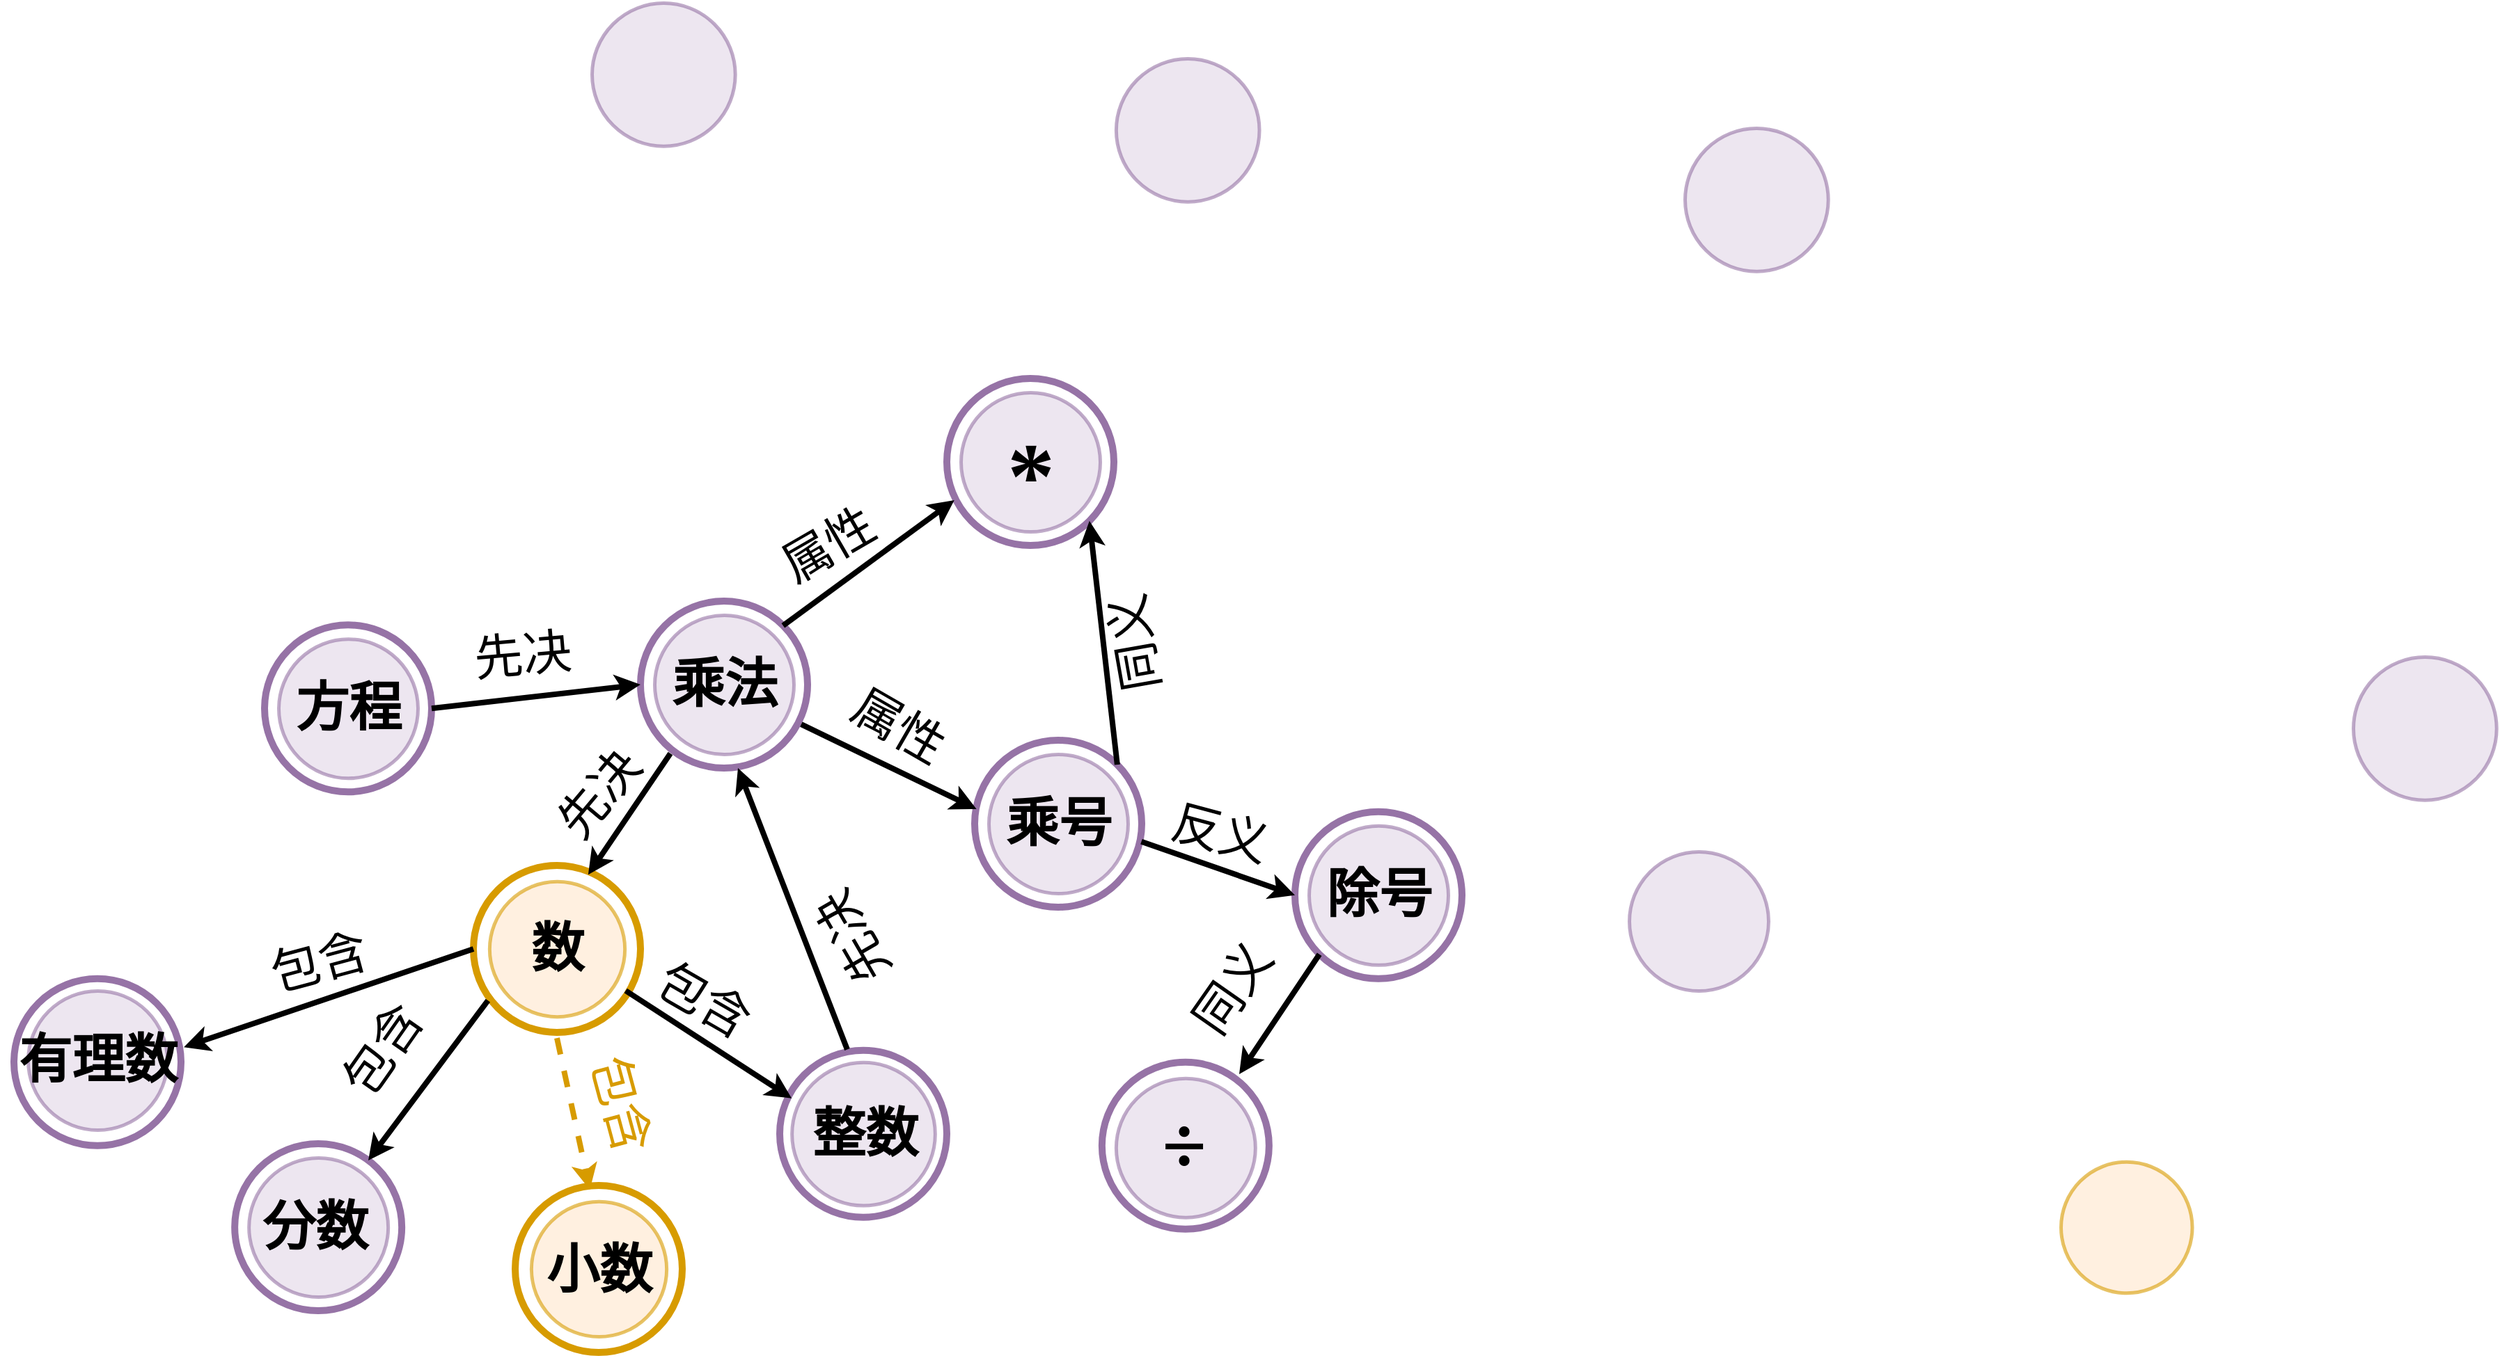 <mxfile version="24.2.2" type="github">
  <diagram name="第 1 页" id="qwv7KuyluWp2oeQNMtY5">
    <mxGraphModel dx="1909" dy="955" grid="1" gridSize="10" guides="1" tooltips="1" connect="1" arrows="1" fold="1" page="1" pageScale="1" pageWidth="1169" pageHeight="1654" math="0" shadow="0">
      <root>
        <mxCell id="0" />
        <mxCell id="1" parent="0" />
        <mxCell id="NaeF6okpQfYcXMHPY63D-1" value="" style="ellipse;whiteSpace=wrap;html=1;aspect=fixed;strokeWidth=2.5;fillColor=#ffe6cc;strokeColor=#d79b00;fontFamily=Times New Roman;fontSize=50;hachureGap=4;fontSource=https%3A%2F%2Ffonts.googleapis.com%2Fcss%3Ffamily%3DArchitects%2BDaughter;opacity=60;" parent="1" vertex="1">
          <mxGeometry x="1640" y="1412.86" width="94.27" height="94.27" as="geometry" />
        </mxCell>
        <mxCell id="Aoa-woAd7rRabKDpotsu-1" value="" style="ellipse;whiteSpace=wrap;html=1;aspect=fixed;strokeWidth=5;fillColor=none;strokeColor=#d79b00;fontFamily=Times New Roman;fontSize=50;hachureGap=4;fontSource=https://fonts.googleapis.com/css?family=Architects+Daughter;" parent="1" vertex="1">
          <mxGeometry x="500" y="1200" width="120" height="120" as="geometry" />
        </mxCell>
        <mxCell id="Aoa-woAd7rRabKDpotsu-2" value="" style="ellipse;whiteSpace=wrap;html=1;aspect=fixed;strokeWidth=5;fillColor=none;strokeColor=#9673a6;fontFamily=Times New Roman;fontSize=50;hachureGap=4;fontSource=https://fonts.googleapis.com/css?family=Architects+Daughter;" parent="1" vertex="1">
          <mxGeometry x="720" y="1332.85" width="120" height="120" as="geometry" />
        </mxCell>
        <mxCell id="Aoa-woAd7rRabKDpotsu-3" value="" style="ellipse;whiteSpace=wrap;html=1;aspect=fixed;strokeWidth=2.5;fillColor=#e1d5e7;strokeColor=#9673a6;fontFamily=Times New Roman;fontSize=50;hachureGap=4;fontSource=https://fonts.googleapis.com/css?family=Architects+Daughter;opacity=60;" parent="1" vertex="1">
          <mxGeometry x="728.58" y="1341.42" width="102.85" height="102.85" as="geometry" />
        </mxCell>
        <mxCell id="Aoa-woAd7rRabKDpotsu-4" value="" style="endArrow=classic;html=1;rounded=0;hachureGap=4;fontFamily=Architects Daughter;fontSource=https%3A%2F%2Ffonts.googleapis.com%2Fcss%3Ffamily%3DArchitects%2BDaughter;strokeWidth=4;entryX=-0.003;entryY=0.368;entryDx=0;entryDy=0;entryPerimeter=0;" parent="1" edge="1">
          <mxGeometry width="50" height="50" relative="1" as="geometry">
            <mxPoint x="609.362" y="1290.001" as="sourcePoint" />
            <mxPoint x="728.58" y="1367.34" as="targetPoint" />
          </mxGeometry>
        </mxCell>
        <mxCell id="Aoa-woAd7rRabKDpotsu-5" value="" style="ellipse;whiteSpace=wrap;html=1;aspect=fixed;strokeWidth=2.5;fillColor=#e1d5e7;strokeColor=#9673a6;fontFamily=Times New Roman;fontSize=50;hachureGap=4;fontSource=https://fonts.googleapis.com/css?family=Architects+Daughter;opacity=60;" parent="1" vertex="1">
          <mxGeometry x="338.58" y="1410" width="100" height="100" as="geometry" />
        </mxCell>
        <mxCell id="Aoa-woAd7rRabKDpotsu-6" value="" style="ellipse;whiteSpace=wrap;html=1;aspect=fixed;strokeWidth=5;fillColor=none;strokeColor=#9673a6;fontFamily=Times New Roman;fontSize=50;hachureGap=4;fontSource=https://fonts.googleapis.com/css?family=Architects+Daughter;" parent="1" vertex="1">
          <mxGeometry x="328.58" y="1400.0" width="120" height="120" as="geometry" />
        </mxCell>
        <mxCell id="Aoa-woAd7rRabKDpotsu-7" value="" style="endArrow=classic;html=1;rounded=0;hachureGap=4;fontFamily=Architects Daughter;fontSource=https://fonts.googleapis.com/css?family=Architects+Daughter;exitX=0.087;exitY=0.809;exitDx=0;exitDy=0;exitPerimeter=0;strokeWidth=4;" parent="1" source="Aoa-woAd7rRabKDpotsu-1" target="Aoa-woAd7rRabKDpotsu-6" edge="1">
          <mxGeometry width="50" height="50" relative="1" as="geometry">
            <mxPoint x="790" y="1290" as="sourcePoint" />
            <mxPoint x="733" y="1185" as="targetPoint" />
          </mxGeometry>
        </mxCell>
        <mxCell id="Aoa-woAd7rRabKDpotsu-8" value="" style="ellipse;whiteSpace=wrap;html=1;aspect=fixed;strokeWidth=5;fillColor=none;strokeColor=#d79b00;fontFamily=Times New Roman;fontSize=50;hachureGap=4;fontSource=https://fonts.googleapis.com/css?family=Architects+Daughter;" parent="1" vertex="1">
          <mxGeometry x="530" y="1429.99" width="120" height="120" as="geometry" />
        </mxCell>
        <mxCell id="Aoa-woAd7rRabKDpotsu-9" value="" style="ellipse;whiteSpace=wrap;html=1;aspect=fixed;strokeWidth=2.5;fillColor=#ffe6cc;strokeColor=#d79b00;fontFamily=Times New Roman;fontSize=50;hachureGap=4;fontSource=https://fonts.googleapis.com/css?family=Architects+Daughter;opacity=60;" parent="1" vertex="1">
          <mxGeometry x="541.43" y="1441.41" width="97.15" height="97.15" as="geometry" />
        </mxCell>
        <mxCell id="Aoa-woAd7rRabKDpotsu-10" value="" style="endArrow=classic;html=1;rounded=0;hachureGap=4;fontFamily=Architects Daughter;fontSource=https://fonts.googleapis.com/css?family=Architects+Daughter;strokeWidth=4;entryX=0.447;entryY=0.025;entryDx=0;entryDy=0;entryPerimeter=0;fillColor=#ffe6cc;strokeColor=#d79b00;dashed=1;" parent="1" target="Aoa-woAd7rRabKDpotsu-8" edge="1">
          <mxGeometry width="50" height="50" relative="1" as="geometry">
            <mxPoint x="560" y="1324.08" as="sourcePoint" />
            <mxPoint x="679.218" y="1401.419" as="targetPoint" />
          </mxGeometry>
        </mxCell>
        <mxCell id="Aoa-woAd7rRabKDpotsu-11" value="" style="endArrow=classic;html=1;rounded=0;hachureGap=4;fontFamily=Architects Daughter;fontSource=https://fonts.googleapis.com/css?family=Architects+Daughter;strokeWidth=4;exitX=0;exitY=0.5;exitDx=0;exitDy=0;entryX=1.017;entryY=0.41;entryDx=0;entryDy=0;entryPerimeter=0;" parent="1" source="Aoa-woAd7rRabKDpotsu-1" edge="1" target="Aoa-woAd7rRabKDpotsu-12">
          <mxGeometry width="50" height="50" relative="1" as="geometry">
            <mxPoint x="480" y="1267" as="sourcePoint" />
            <mxPoint x="280" y="1320" as="targetPoint" />
          </mxGeometry>
        </mxCell>
        <mxCell id="Aoa-woAd7rRabKDpotsu-12" value="" style="ellipse;whiteSpace=wrap;html=1;aspect=fixed;strokeWidth=5;fillColor=none;strokeColor=#9673a6;fontFamily=Times New Roman;fontSize=50;hachureGap=4;fontSource=https://fonts.googleapis.com/css?family=Architects+Daughter;" parent="1" vertex="1">
          <mxGeometry x="170" y="1281.42" width="120" height="120" as="geometry" />
        </mxCell>
        <mxCell id="Aoa-woAd7rRabKDpotsu-13" value="" style="ellipse;whiteSpace=wrap;html=1;aspect=fixed;strokeWidth=2.5;fillColor=#e1d5e7;strokeColor=#9673a6;fontFamily=Times New Roman;fontSize=50;hachureGap=4;fontSource=https://fonts.googleapis.com/css?family=Architects+Daughter;opacity=60;" parent="1" vertex="1">
          <mxGeometry x="180" y="1290" width="100" height="100" as="geometry" />
        </mxCell>
        <mxCell id="Aoa-woAd7rRabKDpotsu-14" value="" style="ellipse;whiteSpace=wrap;html=1;aspect=fixed;strokeWidth=5;fillColor=none;strokeColor=#9673a6;fontFamily=Times New Roman;fontSize=50;hachureGap=4;fontSource=https://fonts.googleapis.com/css?family=Architects+Daughter;" parent="1" vertex="1">
          <mxGeometry x="620" y="1010" width="120" height="120" as="geometry" />
        </mxCell>
        <mxCell id="Aoa-woAd7rRabKDpotsu-15" value="" style="ellipse;whiteSpace=wrap;html=1;aspect=fixed;strokeWidth=2.5;fillColor=#e1d5e7;strokeColor=#9673a6;fontFamily=Times New Roman;fontSize=50;hachureGap=4;fontSource=https://fonts.googleapis.com/css?family=Architects+Daughter;opacity=60;" parent="1" vertex="1">
          <mxGeometry x="1370" y="670" width="102.85" height="102.85" as="geometry" />
        </mxCell>
        <mxCell id="Aoa-woAd7rRabKDpotsu-16" value="" style="endArrow=classic;html=1;rounded=0;hachureGap=4;fontFamily=Architects Daughter;fontSource=https://fonts.googleapis.com/css?family=Architects+Daughter;strokeWidth=4;entryX=0.687;entryY=0.055;entryDx=0;entryDy=0;entryPerimeter=0;exitX=0.179;exitY=0.913;exitDx=0;exitDy=0;exitPerimeter=0;" parent="1" source="Aoa-woAd7rRabKDpotsu-14" target="Aoa-woAd7rRabKDpotsu-1" edge="1">
          <mxGeometry width="50" height="50" relative="1" as="geometry">
            <mxPoint x="630" y="1120" as="sourcePoint" />
            <mxPoint x="959.218" y="1217.339" as="targetPoint" />
          </mxGeometry>
        </mxCell>
        <mxCell id="Aoa-woAd7rRabKDpotsu-17" value="" style="ellipse;whiteSpace=wrap;html=1;aspect=fixed;strokeWidth=2.5;fillColor=#e1d5e7;strokeColor=#9673a6;fontFamily=Times New Roman;fontSize=50;hachureGap=4;fontSource=https://fonts.googleapis.com/css?family=Architects+Daughter;opacity=60;" parent="1" vertex="1">
          <mxGeometry x="961.43" y="620.0" width="102.85" height="102.85" as="geometry" />
        </mxCell>
        <mxCell id="Aoa-woAd7rRabKDpotsu-18" value="" style="ellipse;whiteSpace=wrap;html=1;aspect=fixed;strokeWidth=5;fillColor=none;strokeColor=#9673a6;fontFamily=Times New Roman;fontSize=50;hachureGap=4;fontSource=https://fonts.googleapis.com/css?family=Architects+Daughter;" parent="1" vertex="1">
          <mxGeometry x="350.0" y="1027.16" width="120" height="120" as="geometry" />
        </mxCell>
        <mxCell id="Aoa-woAd7rRabKDpotsu-19" value="" style="endArrow=classic;html=1;rounded=0;hachureGap=4;fontFamily=Architects Daughter;fontSource=https://fonts.googleapis.com/css?family=Architects+Daughter;strokeWidth=4;entryX=0;entryY=0.5;entryDx=0;entryDy=0;exitX=1;exitY=0.5;exitDx=0;exitDy=0;" parent="1" source="Aoa-woAd7rRabKDpotsu-18" target="Aoa-woAd7rRabKDpotsu-14" edge="1">
          <mxGeometry width="50" height="50" relative="1" as="geometry">
            <mxPoint x="320" y="1110" as="sourcePoint" />
            <mxPoint x="243" y="1213" as="targetPoint" />
          </mxGeometry>
        </mxCell>
        <mxCell id="Aoa-woAd7rRabKDpotsu-20" value="" style="ellipse;whiteSpace=wrap;html=1;aspect=fixed;strokeWidth=2.5;fillColor=#e1d5e7;strokeColor=#9673a6;fontFamily=Times New Roman;fontSize=50;hachureGap=4;fontSource=https://fonts.googleapis.com/css?family=Architects+Daughter;opacity=60;" parent="1" vertex="1">
          <mxGeometry x="585" y="580" width="102.85" height="102.85" as="geometry" />
        </mxCell>
        <mxCell id="Aoa-woAd7rRabKDpotsu-21" value="" style="ellipse;whiteSpace=wrap;html=1;aspect=fixed;strokeWidth=5;fillColor=none;strokeColor=#9673a6;fontFamily=Times New Roman;fontSize=50;hachureGap=4;fontSource=https://fonts.googleapis.com/css?family=Architects+Daughter;" parent="1" vertex="1">
          <mxGeometry x="840" y="850.0" width="120" height="120" as="geometry" />
        </mxCell>
        <mxCell id="Aoa-woAd7rRabKDpotsu-22" value="" style="ellipse;whiteSpace=wrap;html=1;aspect=fixed;strokeWidth=5;fillColor=none;strokeColor=#9673a6;fontFamily=Times New Roman;fontSize=50;hachureGap=4;fontSource=https://fonts.googleapis.com/css?family=Architects+Daughter;" parent="1" vertex="1">
          <mxGeometry x="860" y="1110" width="120" height="120" as="geometry" />
        </mxCell>
        <mxCell id="Aoa-woAd7rRabKDpotsu-23" value="" style="ellipse;whiteSpace=wrap;html=1;aspect=fixed;strokeWidth=2.5;fillColor=#e1d5e7;strokeColor=#9673a6;fontFamily=Times New Roman;fontSize=50;hachureGap=4;fontSource=https://fonts.googleapis.com/css?family=Architects+Daughter;opacity=60;" parent="1" vertex="1">
          <mxGeometry x="1850" y="1050" width="102.85" height="102.85" as="geometry" />
        </mxCell>
        <mxCell id="Aoa-woAd7rRabKDpotsu-25" value="" style="ellipse;whiteSpace=wrap;html=1;aspect=fixed;strokeWidth=5;fillColor=none;strokeColor=#9673a6;fontFamily=Times New Roman;fontSize=50;hachureGap=4;fontSource=https://fonts.googleapis.com/css?family=Architects+Daughter;" parent="1" vertex="1">
          <mxGeometry x="1090" y="1161.42" width="120" height="120" as="geometry" />
        </mxCell>
        <mxCell id="Aoa-woAd7rRabKDpotsu-26" value="" style="ellipse;whiteSpace=wrap;html=1;aspect=fixed;strokeWidth=5;fillColor=none;strokeColor=#9673a6;fontFamily=Times New Roman;fontSize=50;hachureGap=4;fontSource=https://fonts.googleapis.com/css?family=Architects+Daughter;" parent="1" vertex="1">
          <mxGeometry x="951.43" y="1341.42" width="120" height="120" as="geometry" />
        </mxCell>
        <mxCell id="Aoa-woAd7rRabKDpotsu-27" value="" style="ellipse;whiteSpace=wrap;html=1;aspect=fixed;strokeWidth=2.5;fillColor=#e1d5e7;strokeColor=#9673a6;fontFamily=Times New Roman;fontSize=50;hachureGap=4;fontSource=https://fonts.googleapis.com/css?family=Architects+Daughter;opacity=60;" parent="1" vertex="1">
          <mxGeometry x="961.43" y="1352.85" width="100" height="100" as="geometry" />
        </mxCell>
        <mxCell id="Aoa-woAd7rRabKDpotsu-28" value="" style="endArrow=classic;html=1;rounded=0;hachureGap=4;fontFamily=Architects Daughter;fontSource=https://fonts.googleapis.com/css?family=Architects+Daughter;strokeWidth=4;entryX=0.045;entryY=0.729;entryDx=0;entryDy=0;exitX=1;exitY=0;exitDx=0;exitDy=0;entryPerimeter=0;" parent="1" source="Aoa-woAd7rRabKDpotsu-14" target="Aoa-woAd7rRabKDpotsu-21" edge="1">
          <mxGeometry width="50" height="50" relative="1" as="geometry">
            <mxPoint x="1100" y="950" as="sourcePoint" />
            <mxPoint x="1279" y="940" as="targetPoint" />
          </mxGeometry>
        </mxCell>
        <mxCell id="Aoa-woAd7rRabKDpotsu-29" value="" style="endArrow=classic;html=1;rounded=0;hachureGap=4;fontFamily=Architects Daughter;fontSource=https://fonts.googleapis.com/css?family=Architects+Daughter;strokeWidth=4;entryX=0.011;entryY=0.412;entryDx=0;entryDy=0;exitX=0.962;exitY=0.738;exitDx=0;exitDy=0;entryPerimeter=0;exitPerimeter=0;" parent="1" source="Aoa-woAd7rRabKDpotsu-14" target="Aoa-woAd7rRabKDpotsu-22" edge="1">
          <mxGeometry width="50" height="50" relative="1" as="geometry">
            <mxPoint x="1180" y="1020" as="sourcePoint" />
            <mxPoint x="1295" y="929" as="targetPoint" />
          </mxGeometry>
        </mxCell>
        <mxCell id="Aoa-woAd7rRabKDpotsu-30" value="" style="endArrow=classic;html=1;rounded=0;hachureGap=4;fontFamily=Architects Daughter;fontSource=https://fonts.googleapis.com/css?family=Architects+Daughter;strokeWidth=4;entryX=1;entryY=1;entryDx=0;entryDy=0;exitX=1;exitY=0;exitDx=0;exitDy=0;" parent="1" source="Aoa-woAd7rRabKDpotsu-22" target="Aoa-woAd7rRabKDpotsu-21" edge="1">
          <mxGeometry width="50" height="50" relative="1" as="geometry">
            <mxPoint x="1170" y="970" as="sourcePoint" />
            <mxPoint x="1285" y="879" as="targetPoint" />
          </mxGeometry>
        </mxCell>
        <mxCell id="Aoa-woAd7rRabKDpotsu-31" value="" style="endArrow=classic;html=1;rounded=0;hachureGap=4;fontFamily=Architects Daughter;fontSource=https://fonts.googleapis.com/css?family=Architects+Daughter;strokeWidth=4;entryX=0;entryY=0.5;entryDx=0;entryDy=0;exitX=0.998;exitY=0.607;exitDx=0;exitDy=0;exitPerimeter=0;" parent="1" source="Aoa-woAd7rRabKDpotsu-22" target="Aoa-woAd7rRabKDpotsu-25" edge="1">
          <mxGeometry width="50" height="50" relative="1" as="geometry">
            <mxPoint x="1160" y="1040" as="sourcePoint" />
            <mxPoint x="1275" y="949" as="targetPoint" />
          </mxGeometry>
        </mxCell>
        <mxCell id="Aoa-woAd7rRabKDpotsu-32" value="" style="endArrow=classic;html=1;rounded=0;hachureGap=4;fontFamily=Architects Daughter;fontSource=https://fonts.googleapis.com/css?family=Architects+Daughter;strokeWidth=4;exitX=0;exitY=1;exitDx=0;exitDy=0;" parent="1" source="Aoa-woAd7rRabKDpotsu-25" edge="1">
          <mxGeometry width="50" height="50" relative="1" as="geometry">
            <mxPoint x="1180" y="1440" as="sourcePoint" />
            <mxPoint x="1050" y="1350" as="targetPoint" />
          </mxGeometry>
        </mxCell>
        <mxCell id="Aoa-woAd7rRabKDpotsu-36" value="&lt;font face=&quot;Times New Roman&quot;&gt;&lt;span style=&quot;font-size: 38px;&quot;&gt;&lt;b&gt;整数&lt;/b&gt;&lt;/span&gt;&lt;/font&gt;" style="text;html=1;align=center;verticalAlign=middle;resizable=0;points=[];autosize=1;strokeColor=none;fillColor=none;fontFamily=Architects Daughter;fontSource=https://fonts.googleapis.com/css?family=Architects+Daughter;" parent="1" vertex="1">
          <mxGeometry x="731.43" y="1362.85" width="100" height="60" as="geometry" />
        </mxCell>
        <mxCell id="Aoa-woAd7rRabKDpotsu-37" value="" style="endArrow=classic;html=1;rounded=0;hachureGap=4;fontFamily=Architects Daughter;fontSource=https://fonts.googleapis.com/css?family=Architects+Daughter;strokeWidth=4;exitX=0.404;exitY=-0.005;exitDx=0;exitDy=0;exitPerimeter=0;" parent="1" source="Aoa-woAd7rRabKDpotsu-2" edge="1">
          <mxGeometry width="50" height="50" relative="1" as="geometry">
            <mxPoint x="1300" y="980" as="sourcePoint" />
            <mxPoint x="690" y="1130" as="targetPoint" />
          </mxGeometry>
        </mxCell>
        <mxCell id="Aoa-woAd7rRabKDpotsu-38" value="&lt;font face=&quot;Times New Roman&quot;&gt;&lt;span style=&quot;font-size: 38px;&quot;&gt;&lt;b&gt;有理数&lt;/b&gt;&lt;/span&gt;&lt;/font&gt;" style="text;html=1;align=center;verticalAlign=middle;resizable=0;points=[];autosize=1;strokeColor=none;fillColor=none;fontFamily=Architects Daughter;fontSource=https://fonts.googleapis.com/css?family=Architects+Daughter;" parent="1" vertex="1">
          <mxGeometry x="160" y="1310" width="140" height="60" as="geometry" />
        </mxCell>
        <mxCell id="Aoa-woAd7rRabKDpotsu-39" value="&lt;font face=&quot;Times New Roman&quot;&gt;&lt;span style=&quot;font-size: 38px;&quot;&gt;&lt;b&gt;分数&lt;/b&gt;&lt;/span&gt;&lt;/font&gt;" style="text;html=1;align=center;verticalAlign=middle;resizable=0;points=[];autosize=1;strokeColor=none;fillColor=none;fontFamily=Architects Daughter;fontSource=https://fonts.googleapis.com/css?family=Architects+Daughter;" parent="1" vertex="1">
          <mxGeometry x="336.42" y="1430.0" width="100" height="60" as="geometry" />
        </mxCell>
        <mxCell id="Aoa-woAd7rRabKDpotsu-40" value="&lt;font color=&quot;#d79b00&quot; style=&quot;font-size: 35px;&quot; face=&quot;Times New Roman&quot;&gt;包含&lt;/font&gt;" style="text;html=1;align=center;verticalAlign=middle;resizable=0;points=[];autosize=1;strokeColor=none;fillColor=none;fontFamily=Architects Daughter;fontSource=https://fonts.googleapis.com/css?family=Architects+Daughter;rotation=75;" parent="1" vertex="1">
          <mxGeometry x="560" y="1341.42" width="90" height="60" as="geometry" />
        </mxCell>
        <mxCell id="Aoa-woAd7rRabKDpotsu-43" value="&lt;font face=&quot;Times New Roman&quot;&gt;&lt;span style=&quot;font-size: 35px;&quot;&gt;同义&lt;/span&gt;&lt;/font&gt;" style="text;html=1;align=center;verticalAlign=middle;resizable=0;points=[];autosize=1;strokeColor=none;fillColor=none;fontFamily=Architects Daughter;fontSource=https://fonts.googleapis.com/css?family=Architects+Daughter;rotation=-100;" parent="1" vertex="1">
          <mxGeometry x="930.005" y="1010.001" width="90" height="60" as="geometry" />
        </mxCell>
        <mxCell id="Aoa-woAd7rRabKDpotsu-44" value="&lt;font face=&quot;Times New Roman&quot;&gt;&lt;span style=&quot;font-size: 35px;&quot;&gt;属性&lt;/span&gt;&lt;/font&gt;" style="text;html=1;align=center;verticalAlign=middle;resizable=0;points=[];autosize=1;strokeColor=none;fillColor=none;fontFamily=Architects Daughter;fontSource=https://fonts.googleapis.com/css?family=Architects+Daughter;rotation=-30;" parent="1" vertex="1">
          <mxGeometry x="709.998" y="939.996" width="90" height="60" as="geometry" />
        </mxCell>
        <mxCell id="Aoa-woAd7rRabKDpotsu-45" value="&lt;font face=&quot;Times New Roman&quot;&gt;&lt;span style=&quot;font-size: 35px;&quot;&gt;属性&lt;/span&gt;&lt;/font&gt;" style="text;html=1;align=center;verticalAlign=middle;resizable=0;points=[];autosize=1;strokeColor=none;fillColor=none;fontFamily=Architects Daughter;fontSource=https://fonts.googleapis.com/css?family=Architects+Daughter;rotation=30;" parent="1" vertex="1">
          <mxGeometry x="760.001" y="1070.001" width="90" height="60" as="geometry" />
        </mxCell>
        <mxCell id="Aoa-woAd7rRabKDpotsu-46" value="&lt;font face=&quot;Times New Roman&quot;&gt;&lt;span style=&quot;font-size: 35px;&quot;&gt;反义&lt;/span&gt;&lt;/font&gt;" style="text;html=1;align=center;verticalAlign=middle;resizable=0;points=[];autosize=1;strokeColor=none;fillColor=none;fontFamily=Architects Daughter;fontSource=https://fonts.googleapis.com/css?family=Architects+Daughter;rotation=15;" parent="1" vertex="1">
          <mxGeometry x="991.418" y="1147.156" width="90" height="60" as="geometry" />
        </mxCell>
        <mxCell id="Aoa-woAd7rRabKDpotsu-47" value="&lt;font face=&quot;Times New Roman&quot;&gt;&lt;span style=&quot;font-size: 35px;&quot;&gt;同义&lt;/span&gt;&lt;/font&gt;" style="text;html=1;align=center;verticalAlign=middle;resizable=0;points=[];autosize=1;strokeColor=none;fillColor=none;fontFamily=Architects Daughter;fontSource=https://fonts.googleapis.com/css?family=Architects+Daughter;rotation=-55;" parent="1" vertex="1">
          <mxGeometry x="999.998" y="1258.576" width="90" height="60" as="geometry" />
        </mxCell>
        <mxCell id="Aoa-woAd7rRabKDpotsu-48" value="&lt;font face=&quot;Times New Roman&quot;&gt;&lt;span style=&quot;font-size: 35px;&quot;&gt;先决&lt;/span&gt;&lt;/font&gt;" style="text;html=1;align=center;verticalAlign=middle;resizable=0;points=[];autosize=1;strokeColor=none;fillColor=none;fontFamily=Architects Daughter;fontSource=https://fonts.googleapis.com/css?family=Architects+Daughter;rotation=-120;" parent="1" vertex="1">
          <mxGeometry x="728.578" y="1221.426" width="90" height="60" as="geometry" />
        </mxCell>
        <mxCell id="Aoa-woAd7rRabKDpotsu-49" value="&lt;font style=&quot;font-size: 35px;&quot; face=&quot;Times New Roman&quot;&gt;包含&lt;/font&gt;" style="text;html=1;align=center;verticalAlign=middle;resizable=0;points=[];autosize=1;strokeColor=none;fillColor=none;fontFamily=Architects Daughter;fontSource=https://fonts.googleapis.com/css?family=Architects+Daughter;rotation=30;" parent="1" vertex="1">
          <mxGeometry x="620.005" y="1267.161" width="90" height="60" as="geometry" />
        </mxCell>
        <mxCell id="Aoa-woAd7rRabKDpotsu-50" value="&lt;font face=&quot;Times New Roman&quot;&gt;&lt;span style=&quot;font-size: 35px;&quot;&gt;先决&lt;/span&gt;&lt;/font&gt;" style="text;html=1;align=center;verticalAlign=middle;resizable=0;points=[];autosize=1;strokeColor=none;fillColor=none;fontFamily=Architects Daughter;fontSource=https://fonts.googleapis.com/css?family=Architects+Daughter;rotation=-5;" parent="1" vertex="1">
          <mxGeometry x="490.001" y="1018.581" width="90" height="60" as="geometry" />
        </mxCell>
        <mxCell id="Aoa-woAd7rRabKDpotsu-51" value="&lt;font face=&quot;Times New Roman&quot;&gt;&lt;span style=&quot;font-size: 35px;&quot;&gt;先决&lt;/span&gt;&lt;/font&gt;" style="text;html=1;align=center;verticalAlign=middle;resizable=0;points=[];autosize=1;strokeColor=none;fillColor=none;fontFamily=Architects Daughter;fontSource=https://fonts.googleapis.com/css?family=Architects+Daughter;rotation=-50;" parent="1" vertex="1">
          <mxGeometry x="545.003" y="1118.578" width="90" height="60" as="geometry" />
        </mxCell>
        <mxCell id="Aoa-woAd7rRabKDpotsu-52" value="&lt;font style=&quot;font-size: 35px;&quot; face=&quot;Times New Roman&quot;&gt;包含&lt;/font&gt;" style="text;html=1;align=center;verticalAlign=middle;resizable=0;points=[];autosize=1;strokeColor=none;fillColor=none;fontFamily=Architects Daughter;fontSource=https://fonts.googleapis.com/css?family=Architects+Daughter;rotation=-15;" parent="1" vertex="1">
          <mxGeometry x="343.581" y="1240.001" width="90" height="60" as="geometry" />
        </mxCell>
        <mxCell id="Aoa-woAd7rRabKDpotsu-53" value="&lt;font style=&quot;font-size: 35px;&quot; face=&quot;Times New Roman&quot;&gt;包含&lt;/font&gt;" style="text;html=1;align=center;verticalAlign=middle;resizable=0;points=[];autosize=1;strokeColor=none;fillColor=none;fontFamily=Architects Daughter;fontSource=https://fonts.googleapis.com/css?family=Architects+Daughter;rotation=-55;" parent="1" vertex="1">
          <mxGeometry x="390.001" y="1302.851" width="90" height="60" as="geometry" />
        </mxCell>
        <mxCell id="Aoa-woAd7rRabKDpotsu-56" value="&lt;font size=&quot;1&quot; face=&quot;Times New Roman&quot;&gt;&lt;b style=&quot;font-size: 58px;&quot;&gt;÷&lt;/b&gt;&lt;/font&gt;" style="text;html=1;align=center;verticalAlign=middle;resizable=0;points=[];autosize=1;strokeColor=none;fillColor=none;fontFamily=Architects Daughter;fontSource=https://fonts.googleapis.com/css?family=Architects+Daughter;" parent="1" vertex="1">
          <mxGeometry x="980.0" y="1361.41" width="60" height="80" as="geometry" />
        </mxCell>
        <mxCell id="Ah3Ik2fwoMhvkdG_yOov-2" value="" style="ellipse;whiteSpace=wrap;html=1;aspect=fixed;strokeWidth=2.5;fillColor=#e1d5e7;strokeColor=#9673a6;fontFamily=Times New Roman;fontSize=50;hachureGap=4;fontSource=https://fonts.googleapis.com/css?family=Architects+Daughter;opacity=60;" vertex="1" parent="1">
          <mxGeometry x="1100" y="1171.42" width="100" height="100" as="geometry" />
        </mxCell>
        <mxCell id="Ah3Ik2fwoMhvkdG_yOov-3" value="" style="ellipse;whiteSpace=wrap;html=1;aspect=fixed;strokeWidth=2.5;fillColor=#e1d5e7;strokeColor=#9673a6;fontFamily=Times New Roman;fontSize=50;hachureGap=4;fontSource=https://fonts.googleapis.com/css?family=Architects+Daughter;opacity=60;" vertex="1" parent="1">
          <mxGeometry x="870" y="1120" width="100" height="100" as="geometry" />
        </mxCell>
        <mxCell id="Aoa-woAd7rRabKDpotsu-55" value="&lt;font style=&quot;font-size: 38px;&quot; face=&quot;Times New Roman&quot;&gt;&lt;b&gt;除号&lt;/b&gt;&lt;/font&gt;" style="text;html=1;align=center;verticalAlign=middle;resizable=0;points=[];autosize=1;strokeColor=none;fillColor=none;fontFamily=Architects Daughter;fontSource=https://fonts.googleapis.com/css?family=Architects+Daughter;" parent="1" vertex="1">
          <mxGeometry x="1100" y="1191.42" width="100" height="60" as="geometry" />
        </mxCell>
        <mxCell id="Ah3Ik2fwoMhvkdG_yOov-4" value="" style="ellipse;whiteSpace=wrap;html=1;aspect=fixed;strokeWidth=2.5;fillColor=#e1d5e7;strokeColor=#9673a6;fontFamily=Times New Roman;fontSize=50;hachureGap=4;fontSource=https://fonts.googleapis.com/css?family=Architects+Daughter;opacity=60;" vertex="1" parent="1">
          <mxGeometry x="1330" y="1190" width="100" height="100" as="geometry" />
        </mxCell>
        <mxCell id="Aoa-woAd7rRabKDpotsu-54" value="&lt;font style=&quot;font-size: 38px;&quot; face=&quot;Times New Roman&quot;&gt;&lt;b&gt;乘号&lt;/b&gt;&lt;/font&gt;" style="text;html=1;align=center;verticalAlign=middle;resizable=0;points=[];autosize=1;strokeColor=none;fillColor=none;fontFamily=Architects Daughter;fontSource=https://fonts.googleapis.com/css?family=Architects+Daughter;" parent="1" vertex="1">
          <mxGeometry x="870" y="1140" width="100" height="60" as="geometry" />
        </mxCell>
        <mxCell id="Ah3Ik2fwoMhvkdG_yOov-5" value="" style="ellipse;whiteSpace=wrap;html=1;aspect=fixed;strokeWidth=2.5;fillColor=#e1d5e7;strokeColor=#9673a6;fontFamily=Times New Roman;fontSize=50;hachureGap=4;fontSource=https://fonts.googleapis.com/css?family=Architects+Daughter;opacity=60;" vertex="1" parent="1">
          <mxGeometry x="850" y="860" width="100" height="100" as="geometry" />
        </mxCell>
        <mxCell id="Aoa-woAd7rRabKDpotsu-42" value="&lt;font size=&quot;1&quot; face=&quot;Times New Roman&quot;&gt;&lt;b style=&quot;font-size: 68px;&quot;&gt;*&lt;/b&gt;&lt;/font&gt;" style="text;html=1;align=center;verticalAlign=middle;resizable=0;points=[];autosize=1;strokeColor=none;fillColor=none;fontFamily=Architects Daughter;fontSource=https://fonts.googleapis.com/css?family=Architects+Daughter;" parent="1" vertex="1">
          <mxGeometry x="870" y="870" width="60" height="100" as="geometry" />
        </mxCell>
        <mxCell id="Ah3Ik2fwoMhvkdG_yOov-6" value="" style="ellipse;whiteSpace=wrap;html=1;aspect=fixed;strokeWidth=2.5;fillColor=#e1d5e7;strokeColor=#9673a6;fontFamily=Times New Roman;fontSize=50;hachureGap=4;fontSource=https://fonts.googleapis.com/css?family=Architects+Daughter;opacity=60;" vertex="1" parent="1">
          <mxGeometry x="630" y="1020" width="100" height="100" as="geometry" />
        </mxCell>
        <mxCell id="Aoa-woAd7rRabKDpotsu-33" value="&lt;font style=&quot;font-size: 38px;&quot; face=&quot;Times New Roman&quot;&gt;&lt;b&gt;乘法&lt;/b&gt;&lt;/font&gt;" style="text;html=1;align=center;verticalAlign=middle;resizable=0;points=[];autosize=1;strokeColor=none;fillColor=none;fontFamily=Architects Daughter;fontSource=https%3A%2F%2Ffonts.googleapis.com%2Fcss%3Ffamily%3DArchitects%2BDaughter;" parent="1" vertex="1">
          <mxGeometry x="630" y="1040" width="100" height="60" as="geometry" />
        </mxCell>
        <mxCell id="Ah3Ik2fwoMhvkdG_yOov-7" value="" style="ellipse;whiteSpace=wrap;html=1;aspect=fixed;strokeWidth=2.5;fillColor=#e1d5e7;strokeColor=#9673a6;fontFamily=Times New Roman;fontSize=50;hachureGap=4;fontSource=https://fonts.googleapis.com/css?family=Architects+Daughter;opacity=60;" vertex="1" parent="1">
          <mxGeometry x="360" y="1037.16" width="100" height="100" as="geometry" />
        </mxCell>
        <mxCell id="Aoa-woAd7rRabKDpotsu-41" value="&lt;font face=&quot;Times New Roman&quot;&gt;&lt;span style=&quot;font-size: 38px;&quot;&gt;&lt;b&gt;方程&lt;/b&gt;&lt;/span&gt;&lt;/font&gt;" style="text;html=1;align=center;verticalAlign=middle;resizable=0;points=[];autosize=1;strokeColor=none;fillColor=none;fontFamily=Architects Daughter;fontSource=https://fonts.googleapis.com/css?family=Architects+Daughter;" parent="1" vertex="1">
          <mxGeometry x="360.0" y="1057.16" width="100" height="60" as="geometry" />
        </mxCell>
        <mxCell id="Ah3Ik2fwoMhvkdG_yOov-8" value="" style="ellipse;whiteSpace=wrap;html=1;aspect=fixed;strokeWidth=2.5;fillColor=#ffe6cc;strokeColor=#d79b00;fontFamily=Times New Roman;fontSize=50;hachureGap=4;fontSource=https://fonts.googleapis.com/css?family=Architects+Daughter;opacity=60;" vertex="1" parent="1">
          <mxGeometry x="511.43" y="1211.43" width="97.15" height="97.15" as="geometry" />
        </mxCell>
        <mxCell id="Aoa-woAd7rRabKDpotsu-35" value="&lt;font face=&quot;Times New Roman&quot;&gt;&lt;span style=&quot;font-size: 38px;&quot;&gt;&lt;b&gt;小数&lt;/b&gt;&lt;/span&gt;&lt;/font&gt;" style="text;html=1;align=center;verticalAlign=middle;resizable=0;points=[];autosize=1;strokeColor=none;fillColor=none;fontFamily=Architects Daughter;fontSource=https://fonts.googleapis.com/css?family=Architects+Daughter;" parent="1" vertex="1">
          <mxGeometry x="540" y="1461.42" width="100" height="60" as="geometry" />
        </mxCell>
        <mxCell id="Aoa-woAd7rRabKDpotsu-34" value="&lt;font face=&quot;Times New Roman&quot;&gt;&lt;span style=&quot;font-size: 38px;&quot;&gt;&lt;b&gt;数&lt;/b&gt;&lt;/span&gt;&lt;/font&gt;" style="text;html=1;align=center;verticalAlign=middle;resizable=0;points=[];autosize=1;strokeColor=none;fillColor=none;fontFamily=Architects Daughter;fontSource=https://fonts.googleapis.com/css?family=Architects+Daughter;" parent="1" vertex="1">
          <mxGeometry x="530" y="1230" width="60" height="60" as="geometry" />
        </mxCell>
      </root>
    </mxGraphModel>
  </diagram>
</mxfile>
